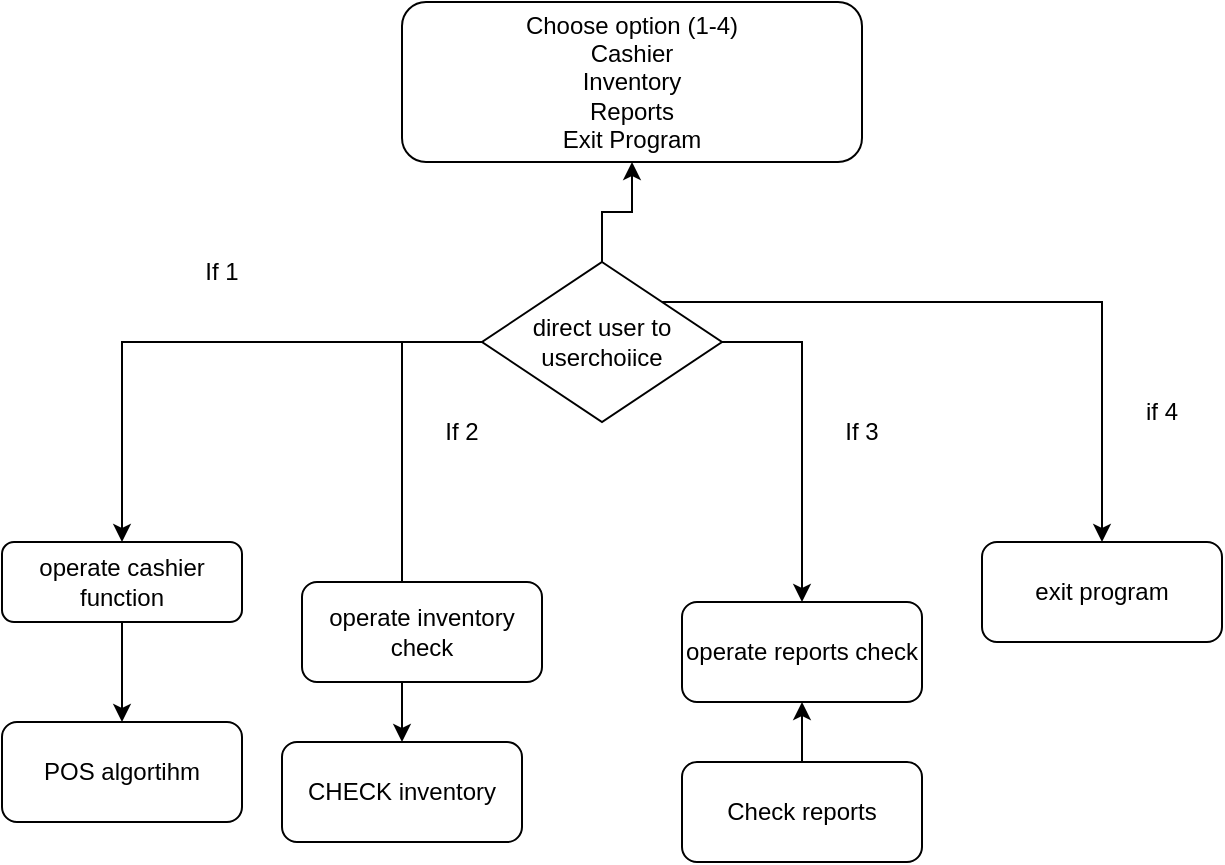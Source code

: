 <mxfile version="26.0.16">
  <diagram id="C5RBs43oDa-KdzZeNtuy" name="Page-1">
    <mxGraphModel dx="1434" dy="782" grid="1" gridSize="10" guides="1" tooltips="1" connect="1" arrows="1" fold="1" page="1" pageScale="1" pageWidth="827" pageHeight="1169" math="0" shadow="0">
      <root>
        <mxCell id="WIyWlLk6GJQsqaUBKTNV-0" />
        <mxCell id="WIyWlLk6GJQsqaUBKTNV-1" parent="WIyWlLk6GJQsqaUBKTNV-0" />
        <mxCell id="D-wpHk_Uut0GPWnDHKZU-0" value="&lt;div&gt;Choose option (1-4)&lt;/div&gt;&lt;div&gt;Cashier&lt;/div&gt;&lt;div&gt;Inventory&lt;/div&gt;&lt;div&gt;Reports&lt;/div&gt;&lt;div&gt;Exit Program&lt;/div&gt;" style="rounded=1;whiteSpace=wrap;html=1;" parent="WIyWlLk6GJQsqaUBKTNV-1" vertex="1">
          <mxGeometry x="280" y="50" width="230" height="80" as="geometry" />
        </mxCell>
        <mxCell id="D-wpHk_Uut0GPWnDHKZU-2" value="CHECK inventory" style="rounded=1;whiteSpace=wrap;html=1;" parent="WIyWlLk6GJQsqaUBKTNV-1" vertex="1">
          <mxGeometry x="220" y="420" width="120" height="50" as="geometry" />
        </mxCell>
        <mxCell id="D-wpHk_Uut0GPWnDHKZU-5" style="edgeStyle=orthogonalEdgeStyle;rounded=0;orthogonalLoop=1;jettySize=auto;html=1;exitX=0.5;exitY=0;exitDx=0;exitDy=0;entryX=0.5;entryY=1;entryDx=0;entryDy=0;" parent="WIyWlLk6GJQsqaUBKTNV-1" source="D-wpHk_Uut0GPWnDHKZU-4" target="D-wpHk_Uut0GPWnDHKZU-0" edge="1">
          <mxGeometry relative="1" as="geometry" />
        </mxCell>
        <mxCell id="D-wpHk_Uut0GPWnDHKZU-7" style="edgeStyle=orthogonalEdgeStyle;rounded=0;orthogonalLoop=1;jettySize=auto;html=1;exitX=1;exitY=0.5;exitDx=0;exitDy=0;entryX=0.5;entryY=0;entryDx=0;entryDy=0;" parent="WIyWlLk6GJQsqaUBKTNV-1" source="D-wpHk_Uut0GPWnDHKZU-4" target="D-wpHk_Uut0GPWnDHKZU-13" edge="1">
          <mxGeometry relative="1" as="geometry">
            <mxPoint x="480" y="320" as="targetPoint" />
            <Array as="points">
              <mxPoint x="480" y="220" />
              <mxPoint x="480" y="320" />
            </Array>
          </mxGeometry>
        </mxCell>
        <mxCell id="D-wpHk_Uut0GPWnDHKZU-8" style="edgeStyle=orthogonalEdgeStyle;rounded=0;orthogonalLoop=1;jettySize=auto;html=1;exitX=1;exitY=0;exitDx=0;exitDy=0;" parent="WIyWlLk6GJQsqaUBKTNV-1" source="D-wpHk_Uut0GPWnDHKZU-4" target="D-wpHk_Uut0GPWnDHKZU-14" edge="1">
          <mxGeometry relative="1" as="geometry">
            <mxPoint x="620" y="320" as="targetPoint" />
          </mxGeometry>
        </mxCell>
        <mxCell id="D-wpHk_Uut0GPWnDHKZU-9" style="edgeStyle=orthogonalEdgeStyle;rounded=0;orthogonalLoop=1;jettySize=auto;html=1;exitX=0;exitY=0;exitDx=0;exitDy=0;entryX=0.5;entryY=0;entryDx=0;entryDy=0;" parent="WIyWlLk6GJQsqaUBKTNV-1" source="D-wpHk_Uut0GPWnDHKZU-4" target="D-wpHk_Uut0GPWnDHKZU-15" edge="1">
          <mxGeometry relative="1" as="geometry">
            <mxPoint x="150" y="310" as="targetPoint" />
            <Array as="points">
              <mxPoint x="350" y="220" />
              <mxPoint x="140" y="220" />
            </Array>
          </mxGeometry>
        </mxCell>
        <mxCell id="D-wpHk_Uut0GPWnDHKZU-10" style="edgeStyle=orthogonalEdgeStyle;rounded=0;orthogonalLoop=1;jettySize=auto;html=1;exitX=0;exitY=0.5;exitDx=0;exitDy=0;entryX=0.5;entryY=0;entryDx=0;entryDy=0;" parent="WIyWlLk6GJQsqaUBKTNV-1" source="D-wpHk_Uut0GPWnDHKZU-4" target="D-wpHk_Uut0GPWnDHKZU-2" edge="1">
          <mxGeometry relative="1" as="geometry">
            <mxPoint x="280" y="320" as="targetPoint" />
          </mxGeometry>
        </mxCell>
        <mxCell id="D-wpHk_Uut0GPWnDHKZU-4" value="direct user to userchoiice" style="rhombus;whiteSpace=wrap;html=1;" parent="WIyWlLk6GJQsqaUBKTNV-1" vertex="1">
          <mxGeometry x="320" y="180" width="120" height="80" as="geometry" />
        </mxCell>
        <mxCell id="D-wpHk_Uut0GPWnDHKZU-13" value="operate reports check" style="rounded=1;whiteSpace=wrap;html=1;" parent="WIyWlLk6GJQsqaUBKTNV-1" vertex="1">
          <mxGeometry x="420" y="350" width="120" height="50" as="geometry" />
        </mxCell>
        <mxCell id="D-wpHk_Uut0GPWnDHKZU-14" value="exit program" style="rounded=1;whiteSpace=wrap;html=1;" parent="WIyWlLk6GJQsqaUBKTNV-1" vertex="1">
          <mxGeometry x="570" y="320" width="120" height="50" as="geometry" />
        </mxCell>
        <mxCell id="o3Ycr1pED_6flUbfu8QL-7" value="" style="edgeStyle=orthogonalEdgeStyle;rounded=0;orthogonalLoop=1;jettySize=auto;html=1;" edge="1" parent="WIyWlLk6GJQsqaUBKTNV-1" source="D-wpHk_Uut0GPWnDHKZU-15" target="o3Ycr1pED_6flUbfu8QL-0">
          <mxGeometry relative="1" as="geometry" />
        </mxCell>
        <mxCell id="D-wpHk_Uut0GPWnDHKZU-15" value="operate cashier function" style="rounded=1;whiteSpace=wrap;html=1;" parent="WIyWlLk6GJQsqaUBKTNV-1" vertex="1">
          <mxGeometry x="80" y="320" width="120" height="40" as="geometry" />
        </mxCell>
        <mxCell id="D-wpHk_Uut0GPWnDHKZU-16" value="If 1" style="text;html=1;align=center;verticalAlign=middle;whiteSpace=wrap;rounded=0;" parent="WIyWlLk6GJQsqaUBKTNV-1" vertex="1">
          <mxGeometry x="160" y="170" width="60" height="30" as="geometry" />
        </mxCell>
        <mxCell id="D-wpHk_Uut0GPWnDHKZU-17" value="If 2" style="text;html=1;align=center;verticalAlign=middle;whiteSpace=wrap;rounded=0;" parent="WIyWlLk6GJQsqaUBKTNV-1" vertex="1">
          <mxGeometry x="280" y="250" width="60" height="30" as="geometry" />
        </mxCell>
        <mxCell id="D-wpHk_Uut0GPWnDHKZU-19" value="If 3" style="text;html=1;align=center;verticalAlign=middle;whiteSpace=wrap;rounded=0;" parent="WIyWlLk6GJQsqaUBKTNV-1" vertex="1">
          <mxGeometry x="480" y="250" width="60" height="30" as="geometry" />
        </mxCell>
        <mxCell id="D-wpHk_Uut0GPWnDHKZU-21" value="if 4" style="text;html=1;align=center;verticalAlign=middle;whiteSpace=wrap;rounded=0;" parent="WIyWlLk6GJQsqaUBKTNV-1" vertex="1">
          <mxGeometry x="630" y="240" width="60" height="30" as="geometry" />
        </mxCell>
        <mxCell id="o3Ycr1pED_6flUbfu8QL-0" value="POS algortihm" style="rounded=1;whiteSpace=wrap;html=1;" vertex="1" parent="WIyWlLk6GJQsqaUBKTNV-1">
          <mxGeometry x="80" y="410" width="120" height="50" as="geometry" />
        </mxCell>
        <mxCell id="o3Ycr1pED_6flUbfu8QL-1" value="operate inventory check" style="rounded=1;whiteSpace=wrap;html=1;" vertex="1" parent="WIyWlLk6GJQsqaUBKTNV-1">
          <mxGeometry x="230" y="340" width="120" height="50" as="geometry" />
        </mxCell>
        <mxCell id="o3Ycr1pED_6flUbfu8QL-4" value="" style="edgeStyle=orthogonalEdgeStyle;rounded=0;orthogonalLoop=1;jettySize=auto;html=1;" edge="1" parent="WIyWlLk6GJQsqaUBKTNV-1" source="o3Ycr1pED_6flUbfu8QL-2" target="D-wpHk_Uut0GPWnDHKZU-13">
          <mxGeometry relative="1" as="geometry" />
        </mxCell>
        <mxCell id="o3Ycr1pED_6flUbfu8QL-2" value="Check reports" style="rounded=1;whiteSpace=wrap;html=1;" vertex="1" parent="WIyWlLk6GJQsqaUBKTNV-1">
          <mxGeometry x="420" y="430" width="120" height="50" as="geometry" />
        </mxCell>
      </root>
    </mxGraphModel>
  </diagram>
</mxfile>
